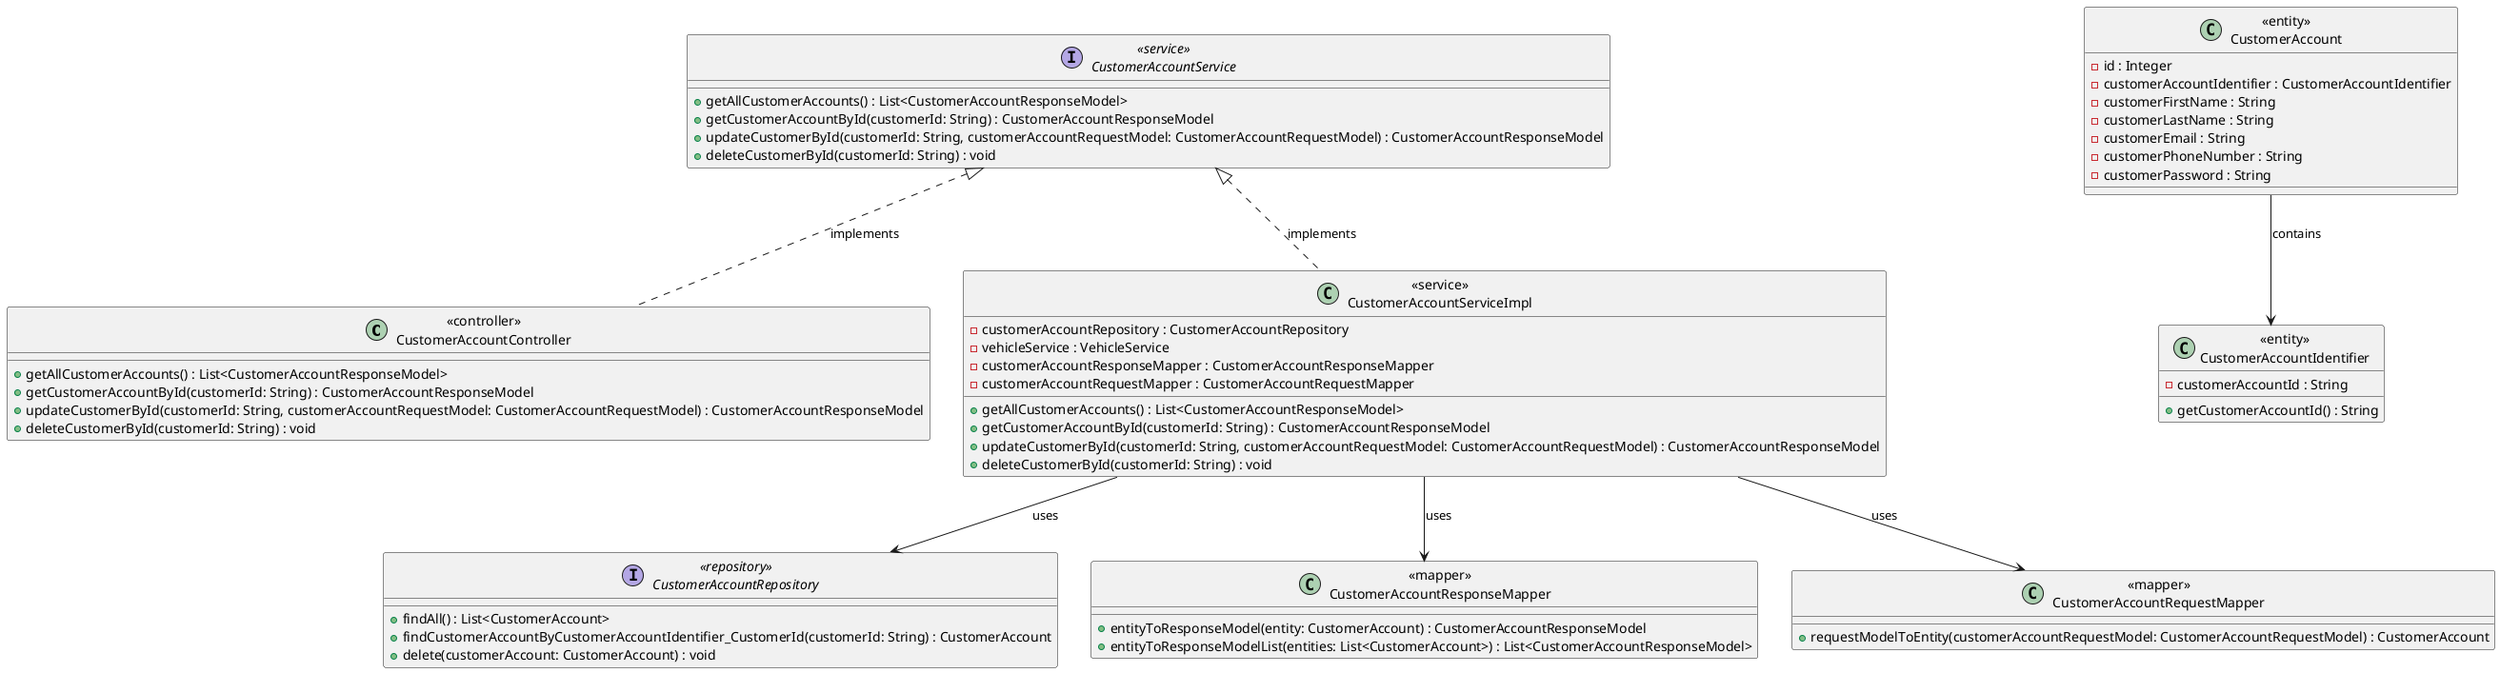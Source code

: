 @startuml
' Define class styles
skinparam class {
    BackgroundColor<<entity>> Wheat
    BackgroundColor<<controller>> LightSkyBlue
    BackgroundColor<<service>> LightGreen
    BackgroundColor<<repository>> LightCoral
    BackgroundColor<<mapper>> Khaki
}

' CustomerAccountController
class "<<controller>>\nCustomerAccountController" as controller {
    + getAllCustomerAccounts() : List<CustomerAccountResponseModel>
    + getCustomerAccountById(customerId: String) : CustomerAccountResponseModel
    + updateCustomerById(customerId: String, customerAccountRequestModel: CustomerAccountRequestModel) : CustomerAccountResponseModel
    + deleteCustomerById(customerId: String) : void
}

' CustomerAccountService interface
interface "<<service>>\nCustomerAccountService" as service {
    + getAllCustomerAccounts() : List<CustomerAccountResponseModel>
    + getCustomerAccountById(customerId: String) : CustomerAccountResponseModel
    + updateCustomerById(customerId: String, customerAccountRequestModel: CustomerAccountRequestModel) : CustomerAccountResponseModel
    + deleteCustomerById(customerId: String) : void
}

' CustomerAccountServiceImpl class
class "<<service>>\nCustomerAccountServiceImpl" as serviceImpl {
    - customerAccountRepository : CustomerAccountRepository
    - vehicleService : VehicleService
    - customerAccountResponseMapper : CustomerAccountResponseMapper
    - customerAccountRequestMapper : CustomerAccountRequestMapper
    + getAllCustomerAccounts() : List<CustomerAccountResponseModel>
    + getCustomerAccountById(customerId: String) : CustomerAccountResponseModel
    + updateCustomerById(customerId: String, customerAccountRequestModel: CustomerAccountRequestModel) : CustomerAccountResponseModel
    + deleteCustomerById(customerId: String) : void
}

' CustomerAccountRepository interface (assuming existence)
interface "<<repository>>\nCustomerAccountRepository" as repository {
    + findAll() : List<CustomerAccount>
    + findCustomerAccountByCustomerAccountIdentifier_CustomerId(customerId: String) : CustomerAccount
    + delete(customerAccount: CustomerAccount) : void
}

' CustomerAccountResponseMapper class (assuming existence)
class "<<mapper>>\nCustomerAccountResponseMapper" as responseMapper {
    + entityToResponseModel(entity: CustomerAccount) : CustomerAccountResponseModel
    + entityToResponseModelList(entities: List<CustomerAccount>) : List<CustomerAccountResponseModel>
}

' CustomerAccountRequestMapper class (assuming existence)
class "<<mapper>>\nCustomerAccountRequestMapper" as requestMapper {
    + requestModelToEntity(customerAccountRequestModel: CustomerAccountRequestModel) : CustomerAccount
}

' CustomerAccount class
class "<<entity>>\nCustomerAccount" as customerAccount {
    - id : Integer
    - customerAccountIdentifier : CustomerAccountIdentifier
    - customerFirstName : String
    - customerLastName : String
    - customerEmail : String
    - customerPhoneNumber : String
    - customerPassword : String
}

' CustomerAccountIdentifier class
class "<<entity>>\nCustomerAccountIdentifier" as accountIdentifier {
    - customerAccountId : String
    + getCustomerAccountId() : String
}

' Relationships
controller .up.|> service : implements
serviceImpl .up.|> service : implements
serviceImpl --> repository : uses
serviceImpl --> responseMapper : uses
serviceImpl --> requestMapper : uses
customerAccount --> accountIdentifier : contains
@enduml
